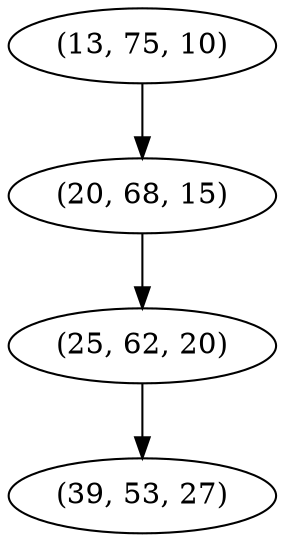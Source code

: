 digraph tree {
    "(13, 75, 10)";
    "(20, 68, 15)";
    "(25, 62, 20)";
    "(39, 53, 27)";
    "(13, 75, 10)" -> "(20, 68, 15)";
    "(20, 68, 15)" -> "(25, 62, 20)";
    "(25, 62, 20)" -> "(39, 53, 27)";
}
